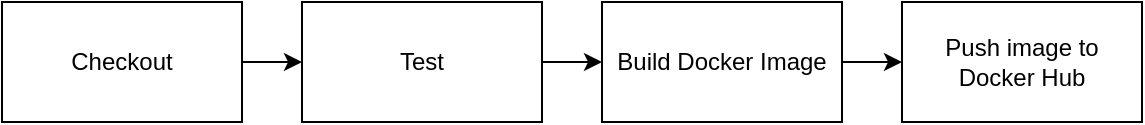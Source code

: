 <mxfile version="13.10.4" type="github">
  <diagram id="zT1P_aaiEAX8ucu5IzGW" name="Page-1">
    <mxGraphModel dx="1422" dy="1805" grid="1" gridSize="10" guides="1" tooltips="1" connect="1" arrows="1" fold="1" page="1" pageScale="1" pageWidth="850" pageHeight="1100" math="0" shadow="0">
      <root>
        <mxCell id="0" />
        <mxCell id="1" parent="0" />
        <mxCell id="3k6nriDuO7AtOeKEkObB-4" value="" style="edgeStyle=orthogonalEdgeStyle;rounded=0;orthogonalLoop=1;jettySize=auto;html=1;" edge="1" parent="1" source="3k6nriDuO7AtOeKEkObB-1" target="3k6nriDuO7AtOeKEkObB-3">
          <mxGeometry relative="1" as="geometry" />
        </mxCell>
        <mxCell id="3k6nriDuO7AtOeKEkObB-1" value="&lt;div&gt;Checkout&lt;/div&gt;" style="rounded=0;whiteSpace=wrap;html=1;" vertex="1" parent="1">
          <mxGeometry x="230" y="360" width="120" height="60" as="geometry" />
        </mxCell>
        <mxCell id="3k6nriDuO7AtOeKEkObB-6" value="" style="edgeStyle=orthogonalEdgeStyle;rounded=0;orthogonalLoop=1;jettySize=auto;html=1;" edge="1" parent="1" source="3k6nriDuO7AtOeKEkObB-3" target="3k6nriDuO7AtOeKEkObB-5">
          <mxGeometry relative="1" as="geometry" />
        </mxCell>
        <mxCell id="3k6nriDuO7AtOeKEkObB-3" value="Test" style="rounded=0;whiteSpace=wrap;html=1;" vertex="1" parent="1">
          <mxGeometry x="380" y="360" width="120" height="60" as="geometry" />
        </mxCell>
        <mxCell id="3k6nriDuO7AtOeKEkObB-8" value="" style="edgeStyle=orthogonalEdgeStyle;rounded=0;orthogonalLoop=1;jettySize=auto;html=1;" edge="1" parent="1" source="3k6nriDuO7AtOeKEkObB-5" target="3k6nriDuO7AtOeKEkObB-7">
          <mxGeometry relative="1" as="geometry" />
        </mxCell>
        <mxCell id="3k6nriDuO7AtOeKEkObB-5" value="Build Docker Image" style="rounded=0;whiteSpace=wrap;html=1;" vertex="1" parent="1">
          <mxGeometry x="530" y="360" width="120" height="60" as="geometry" />
        </mxCell>
        <mxCell id="3k6nriDuO7AtOeKEkObB-7" value="Push image to Docker Hub" style="rounded=0;whiteSpace=wrap;html=1;" vertex="1" parent="1">
          <mxGeometry x="680" y="360" width="120" height="60" as="geometry" />
        </mxCell>
      </root>
    </mxGraphModel>
  </diagram>
</mxfile>
